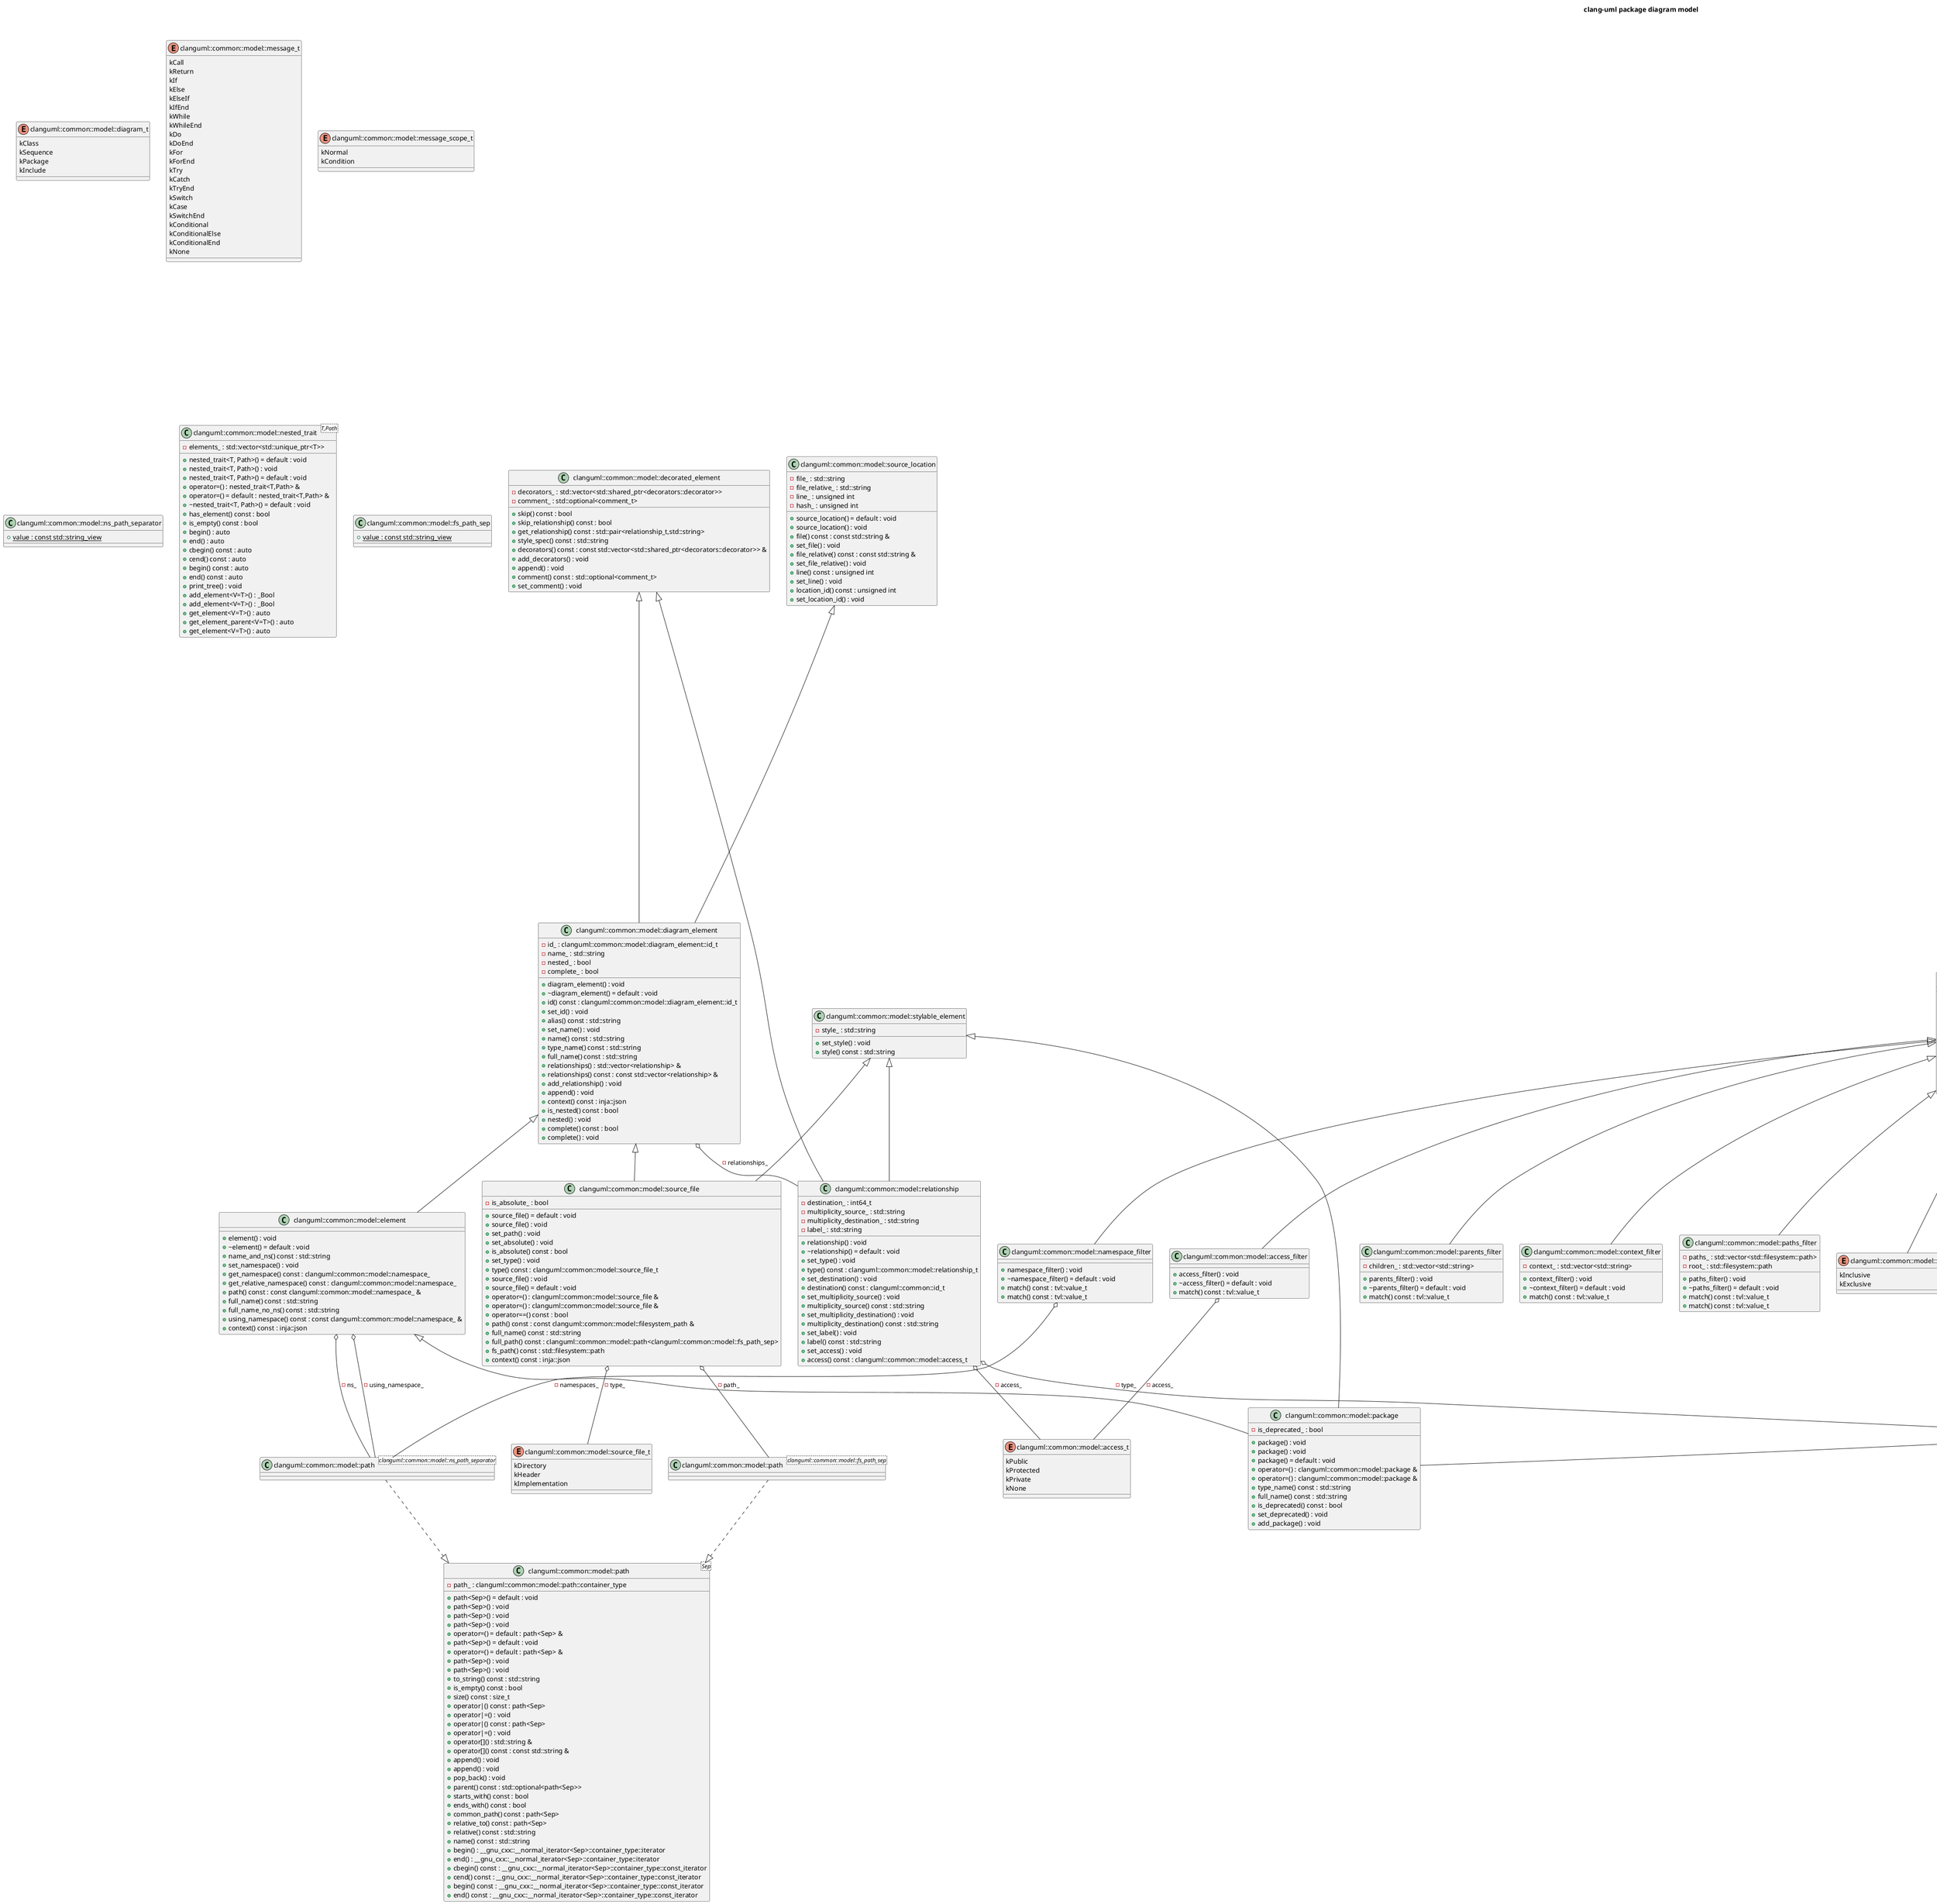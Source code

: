 @startuml
title clang-uml package diagram model
enum "clanguml::common::model::diagram_t" as C_0000911024010877522257
enum C_0000911024010877522257 [[https://github.com/bkryza/clang-uml/blob/b74bdab7857376d2095452368a8c88870b8ee2c5/src/common/model/enums.h#L24{diagram_t}]] {
kClass
kSequence
kPackage
kInclude
}
enum "clanguml::common::model::access_t" as C_0002077031342744882956
enum C_0002077031342744882956 [[https://github.com/bkryza/clang-uml/blob/b74bdab7857376d2095452368a8c88870b8ee2c5/src/common/model/enums.h#L26{access_t}]] {
kPublic
kProtected
kPrivate
kNone
}
enum "clanguml::common::model::relationship_t" as C_0000229140160180072950
enum C_0000229140160180072950 [[https://github.com/bkryza/clang-uml/blob/b74bdab7857376d2095452368a8c88870b8ee2c5/src/common/model/enums.h#L28{relationship_t}]] {
kNone
kExtension
kComposition
kAggregation
kContainment
kOwnership
kAssociation
kInstantiation
kFriendship
kAlias
kDependency
kConstraint
}
enum "clanguml::common::model::message_t" as C_0001623832985137466228
enum C_0001623832985137466228 [[https://github.com/bkryza/clang-uml/blob/b74bdab7857376d2095452368a8c88870b8ee2c5/src/common/model/enums.h#L44{message_t}]] {
kCall
kReturn
kIf
kElse
kElseIf
kIfEnd
kWhile
kWhileEnd
kDo
kDoEnd
kFor
kForEnd
kTry
kCatch
kTryEnd
kSwitch
kCase
kSwitchEnd
kConditional
kConditionalElse
kConditionalEnd
kNone
}
enum "clanguml::common::model::message_scope_t" as C_0000202859212831973510
enum C_0000202859212831973510 [[https://github.com/bkryza/clang-uml/blob/b74bdab7857376d2095452368a8c88870b8ee2c5/src/common/model/enums.h#L70{message_scope_t}]] {
kNormal
kCondition
}
class "clanguml::common::model::decorated_element" as C_0001117102382624673118
class C_0001117102382624673118 [[https://github.com/bkryza/clang-uml/blob/b74bdab7857376d2095452368a8c88870b8ee2c5/src/common/model/decorated_element.h#L37{decorated_element}]] {
+skip() const : bool
+skip_relationship() const : bool
+get_relationship() const : std::pair<relationship_t,std::string>
+style_spec() const : std::string
+decorators() const : const std::vector<std::shared_ptr<decorators::decorator>> &
+add_decorators() : void
+append() : void
+comment() const : std::optional<comment_t>
+set_comment() : void
-decorators_ : std::vector<std::shared_ptr<decorators::decorator>> [[[https://github.com/bkryza/clang-uml/blob/b74bdab7857376d2095452368a8c88870b8ee2c5/src/common/model/decorated_element.h#L60{decorators_}]]]
-comment_ : std::optional<comment_t> [[[https://github.com/bkryza/clang-uml/blob/b74bdab7857376d2095452368a8c88870b8ee2c5/src/common/model/decorated_element.h#L61{comment_}]]]
}
class "clanguml::common::model::source_location" as C_0000895261582183440230
class C_0000895261582183440230 [[https://github.com/bkryza/clang-uml/blob/b74bdab7857376d2095452368a8c88870b8ee2c5/src/common/model/source_location.h#L25{source_location}]] {
+source_location() = default : void
+source_location() : void
+file() const : const std::string &
+set_file() : void
+file_relative() const : const std::string &
+set_file_relative() : void
+line() const : unsigned int
+set_line() : void
+location_id() const : unsigned int
+set_location_id() : void
-file_ : std::string [[[https://github.com/bkryza/clang-uml/blob/b74bdab7857376d2095452368a8c88870b8ee2c5/src/common/model/source_location.h#L52{file_}]]]
-file_relative_ : std::string [[[https://github.com/bkryza/clang-uml/blob/b74bdab7857376d2095452368a8c88870b8ee2c5/src/common/model/source_location.h#L53{file_relative_}]]]
-line_ : unsigned int [[[https://github.com/bkryza/clang-uml/blob/b74bdab7857376d2095452368a8c88870b8ee2c5/src/common/model/source_location.h#L54{line_}]]]
-hash_ : unsigned int [[[https://github.com/bkryza/clang-uml/blob/b74bdab7857376d2095452368a8c88870b8ee2c5/src/common/model/source_location.h#L55{hash_}]]]
}
class "clanguml::common::model::path<Sep>" as C_0001932252426145029507
class C_0001932252426145029507 [[https://github.com/bkryza/clang-uml/blob/b74bdab7857376d2095452368a8c88870b8ee2c5/src/common/model/path.h#L28{path}]] {
+path<Sep>() = default : void
+path<Sep>() : void
+path<Sep>() : void
+path<Sep>() : void
+operator=() = default : path<Sep> &
+path<Sep>() = default : void
+operator=() = default : path<Sep> &
+path<Sep>() : void
+path<Sep>() : void
+to_string() const : std::string
+is_empty() const : bool
+size() const : size_t
+operator|() const : path<Sep>
+operator|=() : void
+operator|() const : path<Sep>
+operator|=() : void
+operator[]() : std::string &
+operator[]() const : const std::string &
+append() : void
+append() : void
+pop_back() : void
+parent() const : std::optional<path<Sep>>
+starts_with() const : bool
+ends_with() const : bool
+common_path() const : path<Sep>
+relative_to() const : path<Sep>
+relative() const : std::string
+name() const : std::string
+begin() : __gnu_cxx::__normal_iterator<Sep>::container_type::iterator
+end() : __gnu_cxx::__normal_iterator<Sep>::container_type::iterator
+cbegin() const : __gnu_cxx::__normal_iterator<Sep>::container_type::const_iterator
+cend() const : __gnu_cxx::__normal_iterator<Sep>::container_type::const_iterator
+begin() const : __gnu_cxx::__normal_iterator<Sep>::container_type::const_iterator
+end() const : __gnu_cxx::__normal_iterator<Sep>::container_type::const_iterator
-path_ : clanguml::common::model::path::container_type [[[https://github.com/bkryza/clang-uml/blob/b74bdab7857376d2095452368a8c88870b8ee2c5/src/common/model/path.h#L224{path_}]]]
}
class "clanguml::common::model::ns_path_separator" as C_0001331923285602672865
class C_0001331923285602672865 [[https://github.com/bkryza/clang-uml/blob/b74bdab7857376d2095452368a8c88870b8ee2c5/src/common/model/namespace.h#L28{ns_path_separator}]] {
{static} +value : const std::string_view [[[https://github.com/bkryza/clang-uml/blob/b74bdab7857376d2095452368a8c88870b8ee2c5/src/common/model/namespace.h#L29{value}]]]
}
enum "clanguml::common::model::template_parameter_kind_t" as C_0000362408953172993523
enum C_0000362408953172993523 [[https://github.com/bkryza/clang-uml/blob/b74bdab7857376d2095452368a8c88870b8ee2c5/src/common/model/template_parameter.h#L29{template_parameter_kind_t}]] {
template_type
template_template_type
non_type_template
argument
concept_constraint
}
class "clanguml::common::model::path<clanguml::common::model::ns_path_separator>" as C_0001618725806424907966
class C_0001618725806424907966 {
}
class "clanguml::common::model::template_parameter" as C_0000178138562743079529
class C_0000178138562743079529 [[https://github.com/bkryza/clang-uml/blob/b74bdab7857376d2095452368a8c88870b8ee2c5/src/common/model/template_parameter.h#L45{template_parameter}]] {
{static} +make_template_type() : clanguml::common::model::template_parameter
{static} +make_template_template_type() : clanguml::common::model::template_parameter
{static} +make_non_type_template() : clanguml::common::model::template_parameter
{static} +make_argument() : clanguml::common::model::template_parameter
{static} +make_unexposed_argument() : clanguml::common::model::template_parameter
+set_type() : void
+type() const : std::optional<std::string>
+set_id() : void
+id() const : const std::optional<int64_t> &
+set_name() : void
+name() const : std::optional<std::string>
+set_default_value() : void
+default_value() const : const std::optional<std::string> &
+is_variadic() : void
+is_variadic() const : bool
+calculate_specialization_match() const : int
+is_template_parameter() const : bool
+is_template_parameter() : void
+is_template_template_parameter() const : bool
+is_template_template_parameter() : void
+to_string() const : std::string
+add_template_param() : void
+add_template_param() : void
+template_params() const : const std::vector<template_parameter> &
+clear_params() : void
+find_nested_relationships() const : bool
+set_concept_constraint() : void
+concept_constraint() const : const std::optional<std::string> &
+kind() const : clanguml::common::model::template_parameter_kind_t
+set_kind() : void
+is_unexposed() const : bool
+set_unexposed() : void
+set_function_template() : void
+is_function_template() const : bool
-template_parameter() = default : void
-type_ : std::optional<std::string> [[[https://github.com/bkryza/clang-uml/blob/b74bdab7857376d2095452368a8c88870b8ee2c5/src/common/model/template_parameter.h#L192{type_}]]]
-name_ : std::optional<std::string> [[[https://github.com/bkryza/clang-uml/blob/b74bdab7857376d2095452368a8c88870b8ee2c5/src/common/model/template_parameter.h#L195{name_}]]]
-default_value_ : std::optional<std::string> [[[https://github.com/bkryza/clang-uml/blob/b74bdab7857376d2095452368a8c88870b8ee2c5/src/common/model/template_parameter.h#L198{default_value_}]]]
-is_template_parameter_ : bool [[[https://github.com/bkryza/clang-uml/blob/b74bdab7857376d2095452368a8c88870b8ee2c5/src/common/model/template_parameter.h#L202{is_template_parameter_}]]]
-is_template_template_parameter_ : bool [[[https://github.com/bkryza/clang-uml/blob/b74bdab7857376d2095452368a8c88870b8ee2c5/src/common/model/template_parameter.h#L206{is_template_template_parameter_}]]]
-is_variadic_ : bool [[[https://github.com/bkryza/clang-uml/blob/b74bdab7857376d2095452368a8c88870b8ee2c5/src/common/model/template_parameter.h#L209{is_variadic_}]]]
-is_function_template_ : bool [[[https://github.com/bkryza/clang-uml/blob/b74bdab7857376d2095452368a8c88870b8ee2c5/src/common/model/template_parameter.h#L211{is_function_template_}]]]
-concept_constraint_ : std::optional<std::string> [[[https://github.com/bkryza/clang-uml/blob/b74bdab7857376d2095452368a8c88870b8ee2c5/src/common/model/template_parameter.h#L215{concept_constraint_}]]]
-id_ : std::optional<int64_t> [[[https://github.com/bkryza/clang-uml/blob/b74bdab7857376d2095452368a8c88870b8ee2c5/src/common/model/template_parameter.h#L221{id_}]]]
-is_unexposed_ : bool [[[https://github.com/bkryza/clang-uml/blob/b74bdab7857376d2095452368a8c88870b8ee2c5/src/common/model/template_parameter.h#L223{is_unexposed_}]]]
}
class "clanguml::common::model::stylable_element" as C_0002077846075979426940
class C_0002077846075979426940 [[https://github.com/bkryza/clang-uml/blob/b74bdab7857376d2095452368a8c88870b8ee2c5/src/common/model/stylable_element.h#L24{stylable_element}]] {
+set_style() : void
+style() const : std::string
-style_ : std::string [[[https://github.com/bkryza/clang-uml/blob/b74bdab7857376d2095452368a8c88870b8ee2c5/src/common/model/stylable_element.h#L30{style_}]]]
}
class "clanguml::common::model::relationship" as C_0002046336758797367926
class C_0002046336758797367926 [[https://github.com/bkryza/clang-uml/blob/b74bdab7857376d2095452368a8c88870b8ee2c5/src/common/model/relationship.h#L28{relationship}]] {
+relationship() : void
+~relationship() = default : void
+set_type() : void
+type() const : clanguml::common::model::relationship_t
+set_destination() : void
+destination() const : clanguml::common::id_t
+set_multiplicity_source() : void
+multiplicity_source() const : std::string
+set_multiplicity_destination() : void
+multiplicity_destination() const : std::string
+set_label() : void
+label() const : std::string
+set_access() : void
+access() const : clanguml::common::model::access_t
-destination_ : int64_t [[[https://github.com/bkryza/clang-uml/blob/b74bdab7857376d2095452368a8c88870b8ee2c5/src/common/model/relationship.h#L61{destination_}]]]
-multiplicity_source_ : std::string [[[https://github.com/bkryza/clang-uml/blob/b74bdab7857376d2095452368a8c88870b8ee2c5/src/common/model/relationship.h#L62{multiplicity_source_}]]]
-multiplicity_destination_ : std::string [[[https://github.com/bkryza/clang-uml/blob/b74bdab7857376d2095452368a8c88870b8ee2c5/src/common/model/relationship.h#L63{multiplicity_destination_}]]]
-label_ : std::string [[[https://github.com/bkryza/clang-uml/blob/b74bdab7857376d2095452368a8c88870b8ee2c5/src/common/model/relationship.h#L64{label_}]]]
}
class "clanguml::common::model::diagram_element" as C_0001073500714379115414
class C_0001073500714379115414 [[https://github.com/bkryza/clang-uml/blob/b74bdab7857376d2095452368a8c88870b8ee2c5/src/common/model/diagram_element.h#L34{diagram_element}]] {
+diagram_element() : void
+~diagram_element() = default : void
+id() const : clanguml::common::model::diagram_element::id_t
+set_id() : void
+alias() const : std::string
+set_name() : void
+name() const : std::string
+type_name() const : std::string
+full_name() const : std::string
+relationships() : std::vector<relationship> &
+relationships() const : const std::vector<relationship> &
+add_relationship() : void
+append() : void
+context() const : inja::json
+is_nested() const : bool
+nested() : void
+complete() const : bool
+complete() : void
-id_ : clanguml::common::model::diagram_element::id_t [[[https://github.com/bkryza/clang-uml/blob/b74bdab7857376d2095452368a8c88870b8ee2c5/src/common/model/diagram_element.h#L80{id_}]]]
-name_ : std::string [[[https://github.com/bkryza/clang-uml/blob/b74bdab7857376d2095452368a8c88870b8ee2c5/src/common/model/diagram_element.h#L81{name_}]]]
-nested_ : bool [[[https://github.com/bkryza/clang-uml/blob/b74bdab7857376d2095452368a8c88870b8ee2c5/src/common/model/diagram_element.h#L83{nested_}]]]
-complete_ : bool [[[https://github.com/bkryza/clang-uml/blob/b74bdab7857376d2095452368a8c88870b8ee2c5/src/common/model/diagram_element.h#L84{complete_}]]]
}
class "clanguml::common::model::element" as C_0002069520381434407937
class C_0002069520381434407937 [[https://github.com/bkryza/clang-uml/blob/b74bdab7857376d2095452368a8c88870b8ee2c5/src/common/model/element.h#L35{element}]] {
+element() : void
+~element() = default : void
+name_and_ns() const : std::string
+set_namespace() : void
+get_namespace() const : clanguml::common::model::namespace_
+get_relative_namespace() const : clanguml::common::model::namespace_
+path() const : const clanguml::common::model::namespace_ &
+full_name() const : std::string
+full_name_no_ns() const : std::string
+using_namespace() const : const clanguml::common::model::namespace_ &
+context() const : inja::json
}
class "clanguml::common::model::template_trait" as C_0000464715462505216589
class C_0000464715462505216589 [[https://github.com/bkryza/clang-uml/blob/b74bdab7857376d2095452368a8c88870b8ee2c5/src/common/model/template_trait.h#L28{template_trait}]] {
+render_template_params() const : std::ostream &
+set_base_template() : void
+base_template() const : std::string
+add_template() : void
+template_params() const : const std::vector<template_parameter> &
+calculate_template_specialization_match() const : int
+is_implicit() const : bool
+set_implicit() : void
-base_template_full_name_ : std::string [[[https://github.com/bkryza/clang-uml/blob/b74bdab7857376d2095452368a8c88870b8ee2c5/src/common/model/template_trait.h#L50{base_template_full_name_}]]]
-is_implicit_ : bool [[[https://github.com/bkryza/clang-uml/blob/b74bdab7857376d2095452368a8c88870b8ee2c5/src/common/model/template_trait.h#L51{is_implicit_}]]]
}
class "clanguml::common::model::nested_trait<T,Path>" as C_0000891208748219309562
class C_0000891208748219309562 [[https://github.com/bkryza/clang-uml/blob/b74bdab7857376d2095452368a8c88870b8ee2c5/src/common/model/nested_trait.h#L28{nested_trait}]] {
+nested_trait<T, Path>() = default : void
+nested_trait<T, Path>() : void
+nested_trait<T, Path>() = default : void
+operator=() : nested_trait<T,Path> &
+operator=() = default : nested_trait<T,Path> &
+~nested_trait<T, Path>() = default : void
+has_element() const : bool
+is_empty() const : bool
+begin() : auto
+end() : auto
+cbegin() const : auto
+cend() const : auto
+begin() const : auto
+end() const : auto
+print_tree() : void
+add_element<V=T>() : _Bool
+add_element<V=T>() : _Bool
+get_element<V=T>() : auto
+get_element_parent<V=T>() : auto
+get_element<V=T>() : auto
-elements_ : std::vector<std::unique_ptr<T>> [[[https://github.com/bkryza/clang-uml/blob/b74bdab7857376d2095452368a8c88870b8ee2c5/src/common/model/nested_trait.h#L169{elements_}]]]
}
enum "clanguml::common::model::source_file_t" as C_0001490157860030300113
enum C_0001490157860030300113 [[https://github.com/bkryza/clang-uml/blob/b74bdab7857376d2095452368a8c88870b8ee2c5/src/common/model/source_file.h#L37{source_file_t}]] {
kDirectory
kHeader
kImplementation
}
class "clanguml::common::model::fs_path_sep" as C_0000640258162892495349
class C_0000640258162892495349 [[https://github.com/bkryza/clang-uml/blob/b74bdab7857376d2095452368a8c88870b8ee2c5/src/common/model/source_file.h#L41{fs_path_sep}]] {
{static} +value : const std::string_view [[[https://github.com/bkryza/clang-uml/blob/b74bdab7857376d2095452368a8c88870b8ee2c5/src/common/model/source_file.h#L45{value}]]]
}
class "clanguml::common::model::path<clanguml::common::model::fs_path_sep>" as C_0001035161069848456027
class C_0001035161069848456027 {
}
class "clanguml::common::model::source_file" as C_0000785714713072053129
class C_0000785714713072053129 [[https://github.com/bkryza/clang-uml/blob/b74bdab7857376d2095452368a8c88870b8ee2c5/src/common/model/source_file.h#L51{source_file}]] {
+source_file() = default : void
+source_file() : void
+set_path() : void
+set_absolute() : void
+is_absolute() const : bool
+set_type() : void
+type() const : clanguml::common::model::source_file_t
+source_file() : void
+source_file() = default : void
+operator=() : clanguml::common::model::source_file &
+operator=() : clanguml::common::model::source_file &
+operator==() const : bool
+path() const : const clanguml::common::model::filesystem_path &
+full_name() const : std::string
+full_path() const : clanguml::common::model::path<clanguml::common::model::fs_path_sep>
+fs_path() const : std::filesystem::path
+context() const : inja::json
-is_absolute_ : bool [[[https://github.com/bkryza/clang-uml/blob/b74bdab7857376d2095452368a8c88870b8ee2c5/src/common/model/source_file.h#L131{is_absolute_}]]]
}
abstract "clanguml::common::model::diagram" as C_0000197068985320835874
abstract C_0000197068985320835874 [[https://github.com/bkryza/clang-uml/blob/b74bdab7857376d2095452368a8c88870b8ee2c5/src/common/model/diagram.h#L34{diagram}]] {
+diagram() : void
+~diagram() : void
{abstract} +type() const = 0 : clanguml::common::model::diagram_t
{abstract} +get() const = 0 : clanguml::common::optional_ref<clanguml::common::model::diagram_element>
{abstract} +get() const = 0 : clanguml::common::optional_ref<clanguml::common::model::diagram_element>
+get_with_namespace() const : clanguml::common::optional_ref<clanguml::common::model::diagram_element>
+diagram() : void
+diagram() : void
+operator=() : clanguml::common::model::diagram &
+operator=() : clanguml::common::model::diagram &
+set_name() : void
+name() const : std::string
+set_filter() : void
+set_complete() : void
+complete() const : bool
+should_include() const : bool
+should_include() const : bool
+should_include() const : bool
+should_include() const : bool
+should_include() const : bool
+should_include() const : bool
+has_element() const : bool
+should_include() const : bool
{abstract} +context() const = 0 : inja::json
-name_ : std::string [[[https://github.com/bkryza/clang-uml/blob/b74bdab7857376d2095452368a8c88870b8ee2c5/src/common/model/diagram.h#L85{name_}]]]
-complete_ : bool [[[https://github.com/bkryza/clang-uml/blob/b74bdab7857376d2095452368a8c88870b8ee2c5/src/common/model/diagram.h#L87{complete_}]]]
}
class "clanguml::common::model::package" as C_0002143286684830686854
class C_0002143286684830686854 [[https://github.com/bkryza/clang-uml/blob/b74bdab7857376d2095452368a8c88870b8ee2c5/src/common/model/package.h#L34{package}]] {
+package() : void
+package() : void
+package() = default : void
+operator=() : clanguml::common::model::package &
+operator=() : clanguml::common::model::package &
+type_name() const : std::string
+full_name() const : std::string
+is_deprecated() const : bool
+set_deprecated() : void
+add_package() : void
-is_deprecated_ : bool [[[https://github.com/bkryza/clang-uml/blob/b74bdab7857376d2095452368a8c88870b8ee2c5/src/common/model/package.h#L56{is_deprecated_}]]]
}
enum "clanguml::common::model::filter_t" as C_0001931666600378768700
enum C_0001931666600378768700 [[https://github.com/bkryza/clang-uml/blob/b74bdab7857376d2095452368a8c88870b8ee2c5/src/common/model/diagram_filter.h#L37{filter_t}]] {
kInclusive
kExclusive
}
class "clanguml::common::model::filter_visitor" as C_0000469458052685692314
class C_0000469458052685692314 [[https://github.com/bkryza/clang-uml/blob/b74bdab7857376d2095452368a8c88870b8ee2c5/src/common/model/diagram_filter.h#L57{filter_visitor}]] {
+filter_visitor() : void
+~filter_visitor() = default : void
+match() const : tvl::value_t
+match() const : tvl::value_t
+match() const : tvl::value_t
+match() const : tvl::value_t
+match() const : tvl::value_t
+match() const : tvl::value_t
+is_inclusive() const : bool
+is_exclusive() const : bool
+type() const : clanguml::common::model::filter_t
}
class "clanguml::common::model::anyof_filter" as C_0000605829206649563575
class C_0000605829206649563575 [[https://github.com/bkryza/clang-uml/blob/b74bdab7857376d2095452368a8c88870b8ee2c5/src/common/model/diagram_filter.h#L90{anyof_filter}]] {
+anyof_filter() : void
+~anyof_filter() = default : void
+match() const : tvl::value_t
+match() const : tvl::value_t
}
class "clanguml::common::model::namespace_filter" as C_0001816240256470820189
class C_0001816240256470820189 [[https://github.com/bkryza/clang-uml/blob/b74bdab7857376d2095452368a8c88870b8ee2c5/src/common/model/diagram_filter.h#L106{namespace_filter}]] {
+namespace_filter() : void
+~namespace_filter() = default : void
+match() const : tvl::value_t
+match() const : tvl::value_t
}
class "clanguml::common::model::element_filter" as C_0000690341236618660423
class C_0000690341236618660423 [[https://github.com/bkryza/clang-uml/blob/b74bdab7857376d2095452368a8c88870b8ee2c5/src/common/model/diagram_filter.h#L119{element_filter}]] {
+element_filter() : void
+~element_filter() = default : void
+match() const : tvl::value_t
-elements_ : std::vector<std::string> [[[https://github.com/bkryza/clang-uml/blob/b74bdab7857376d2095452368a8c88870b8ee2c5/src/common/model/diagram_filter.h#L127{elements_}]]]
}
class "clanguml::common::model::subclass_filter" as C_0001389919526184251760
class C_0001389919526184251760 [[https://github.com/bkryza/clang-uml/blob/b74bdab7857376d2095452368a8c88870b8ee2c5/src/common/model/diagram_filter.h#L130{subclass_filter}]] {
+subclass_filter() : void
+~subclass_filter() = default : void
+match() const : tvl::value_t
-roots_ : std::vector<std::string> [[[https://github.com/bkryza/clang-uml/blob/b74bdab7857376d2095452368a8c88870b8ee2c5/src/common/model/diagram_filter.h#L138{roots_}]]]
}
class "clanguml::common::model::parents_filter" as C_0001773753487119877542
class C_0001773753487119877542 [[https://github.com/bkryza/clang-uml/blob/b74bdab7857376d2095452368a8c88870b8ee2c5/src/common/model/diagram_filter.h#L141{parents_filter}]] {
+parents_filter() : void
+~parents_filter() = default : void
+match() const : tvl::value_t
-children_ : std::vector<std::string> [[[https://github.com/bkryza/clang-uml/blob/b74bdab7857376d2095452368a8c88870b8ee2c5/src/common/model/diagram_filter.h#L149{children_}]]]
}
class "clanguml::common::model::edge_traversal_filter<DiagramT,ElementT,MatchOverrideT=common::model::element>" as C_0001979873989333693911
class C_0001979873989333693911 [[https://github.com/bkryza/clang-uml/blob/b74bdab7857376d2095452368a8c88870b8ee2c5/src/common/model/diagram_filter.h#L154{edge_traversal_filter}]] {
+edge_traversal_filter<DiagramT, ElementT, MatchOverrideT>() : void
+~edge_traversal_filter<DiagramT, ElementT, MatchOverrideT>() = default : void
+match() const : tvl::value_t
-add_parents() const : void
-init() const : void
-add_adjacent<C,D>() : _Bool
-roots_ : std::vector<std::string> [[[https://github.com/bkryza/clang-uml/blob/b74bdab7857376d2095452368a8c88870b8ee2c5/src/common/model/diagram_filter.h#L287{roots_}]]]
-initialized_ : bool [[[https://github.com/bkryza/clang-uml/blob/b74bdab7857376d2095452368a8c88870b8ee2c5/src/common/model/diagram_filter.h#L289{initialized_}]]]
-matching_elements_ : clanguml::common::reference_set<ElementT> [[[https://github.com/bkryza/clang-uml/blob/b74bdab7857376d2095452368a8c88870b8ee2c5/src/common/model/diagram_filter.h#L290{matching_elements_}]]]
-forward_ : bool [[[https://github.com/bkryza/clang-uml/blob/b74bdab7857376d2095452368a8c88870b8ee2c5/src/common/model/diagram_filter.h#L291{forward_}]]]
}
class "clanguml::common::model::relationship_filter" as C_0001195713008101262477
class C_0001195713008101262477 [[https://github.com/bkryza/clang-uml/blob/b74bdab7857376d2095452368a8c88870b8ee2c5/src/common/model/diagram_filter.h#L294{relationship_filter}]] {
+relationship_filter() : void
+~relationship_filter() = default : void
+match() const : tvl::value_t
}
class "clanguml::common::model::access_filter" as C_0001098184343448999590
class C_0001098184343448999590 [[https://github.com/bkryza/clang-uml/blob/b74bdab7857376d2095452368a8c88870b8ee2c5/src/common/model/diagram_filter.h#L307{access_filter}]] {
+access_filter() : void
+~access_filter() = default : void
+match() const : tvl::value_t
}
class "clanguml::common::model::context_filter" as C_0002078668697238559556
class C_0002078668697238559556 [[https://github.com/bkryza/clang-uml/blob/b74bdab7857376d2095452368a8c88870b8ee2c5/src/common/model/diagram_filter.h#L318{context_filter}]] {
+context_filter() : void
+~context_filter() = default : void
+match() const : tvl::value_t
-context_ : std::vector<std::string> [[[https://github.com/bkryza/clang-uml/blob/b74bdab7857376d2095452368a8c88870b8ee2c5/src/common/model/diagram_filter.h#L326{context_}]]]
}
class "clanguml::common::model::paths_filter" as C_0000831536458766184760
class C_0000831536458766184760 [[https://github.com/bkryza/clang-uml/blob/b74bdab7857376d2095452368a8c88870b8ee2c5/src/common/model/diagram_filter.h#L329{paths_filter}]] {
+paths_filter() : void
+~paths_filter() = default : void
+match() const : tvl::value_t
+match() const : tvl::value_t
-paths_ : std::vector<std::filesystem::path> [[[https://github.com/bkryza/clang-uml/blob/b74bdab7857376d2095452368a8c88870b8ee2c5/src/common/model/diagram_filter.h#L342{paths_}]]]
-root_ : std::filesystem::path [[[https://github.com/bkryza/clang-uml/blob/b74bdab7857376d2095452368a8c88870b8ee2c5/src/common/model/diagram_filter.h#L343{root_}]]]
}
class "clanguml::common::model::diagram_filter" as C_0002054140694270036745
class C_0002054140694270036745 [[https://github.com/bkryza/clang-uml/blob/b74bdab7857376d2095452368a8c88870b8ee2c5/src/common/model/diagram_filter.h#L346{diagram_filter}]] {
+diagram_filter() : void
+add_inclusive_filter() : void
+add_exclusive_filter() : void
+should_include() const : bool
-init_filters() : void
+should_include<T>() : _Bool
}
class "diagram" as C_0000148537001046167478
class C_0000148537001046167478 [[https://github.com/bkryza/clang-uml/blob/b74bdab7857376d2095452368a8c88870b8ee2c5/src/package_diagram/model/diagram.h#L28{diagram}]] {
+diagram() = default : void
+diagram() : void
+diagram() = default : void
+operator=() : diagram &
+operator=() = default : diagram &
+type() const : common::model::diagram_t
+packages() const : const common::reference_vector<clanguml::common::model::package> &
+get() const : clanguml::common::optional_ref<clanguml::common::model::diagram_element>
+get() const : clanguml::common::optional_ref<clanguml::common::model::diagram_element>
+add_package() : void
+get_package() const : clanguml::common::optional_ref<clanguml::common::model::package>
+get_package() const : clanguml::common::optional_ref<common::model::package>
+to_alias() const : std::string
+context() const : inja::json
}
C_0001618725806424907966 ..|> C_0001932252426145029507
C_0000178138562743079529 o-- C_0000362408953172993523 : -kind_
C_0000178138562743079529 o-- C_0000178138562743079529 : -template_params_
C_0002046336758797367926 o-- C_0000229140160180072950 : -type_
C_0002046336758797367926 o-- C_0002077031342744882956 : -access_
C_0001117102382624673118 <|-- C_0002046336758797367926
C_0002077846075979426940 <|-- C_0002046336758797367926
C_0001073500714379115414 o-- C_0002046336758797367926 : -relationships_
C_0001117102382624673118 <|-- C_0001073500714379115414
C_0000895261582183440230 <|-- C_0001073500714379115414
C_0002069520381434407937 o-- C_0001618725806424907966 : -ns_
C_0002069520381434407937 o-- C_0001618725806424907966 : -using_namespace_
C_0001073500714379115414 <|-- C_0002069520381434407937
C_0000464715462505216589 o-- C_0000178138562743079529 : -templates_
C_0001035161069848456027 ..|> C_0001932252426145029507
C_0000785714713072053129 o-- C_0001035161069848456027 : -path_
C_0000785714713072053129 o-- C_0001490157860030300113 : -type_
C_0001073500714379115414 <|-- C_0000785714713072053129
C_0002077846075979426940 <|-- C_0000785714713072053129
C_0000197068985320835874 o-- C_0002054140694270036745 : -filter_
C_0002069520381434407937 <|-- C_0002143286684830686854
C_0002077846075979426940 <|-- C_0002143286684830686854
C_0000469458052685692314 o-- C_0001931666600378768700 : -type_
C_0000605829206649563575 o-- C_0000469458052685692314 : -filters_
C_0000469458052685692314 <|-- C_0000605829206649563575
C_0001816240256470820189 o-- C_0001618725806424907966 : -namespaces_
C_0000469458052685692314 <|-- C_0001816240256470820189
C_0000469458052685692314 <|-- C_0000690341236618660423
C_0000469458052685692314 <|-- C_0001389919526184251760
C_0000469458052685692314 <|-- C_0001773753487119877542
C_0001979873989333693911 o-- C_0000229140160180072950 : -relationship_
C_0000469458052685692314 <|-- C_0001979873989333693911
C_0001195713008101262477 o-- C_0000229140160180072950 : -relationships_
C_0000469458052685692314 <|-- C_0001195713008101262477
C_0001098184343448999590 o-- C_0002077031342744882956 : -access_
C_0000469458052685692314 <|-- C_0001098184343448999590
C_0000469458052685692314 <|-- C_0002078668697238559556
C_0000469458052685692314 <|-- C_0000831536458766184760
C_0002054140694270036745 o-- C_0000469458052685692314 : -inclusive_
C_0002054140694270036745 o-- C_0000469458052685692314 : -exclusive_
C_0002054140694270036745 --> C_0000197068985320835874 : -diagram_
C_0000148537001046167478 o-- C_0002143286684830686854 : -packages_
C_0000197068985320835874 <|-- C_0000148537001046167478

'Generated with clang-uml, version 0.3.4-2-gc91fe43
'LLVM version Ubuntu clang version 15.0.6
@enduml

